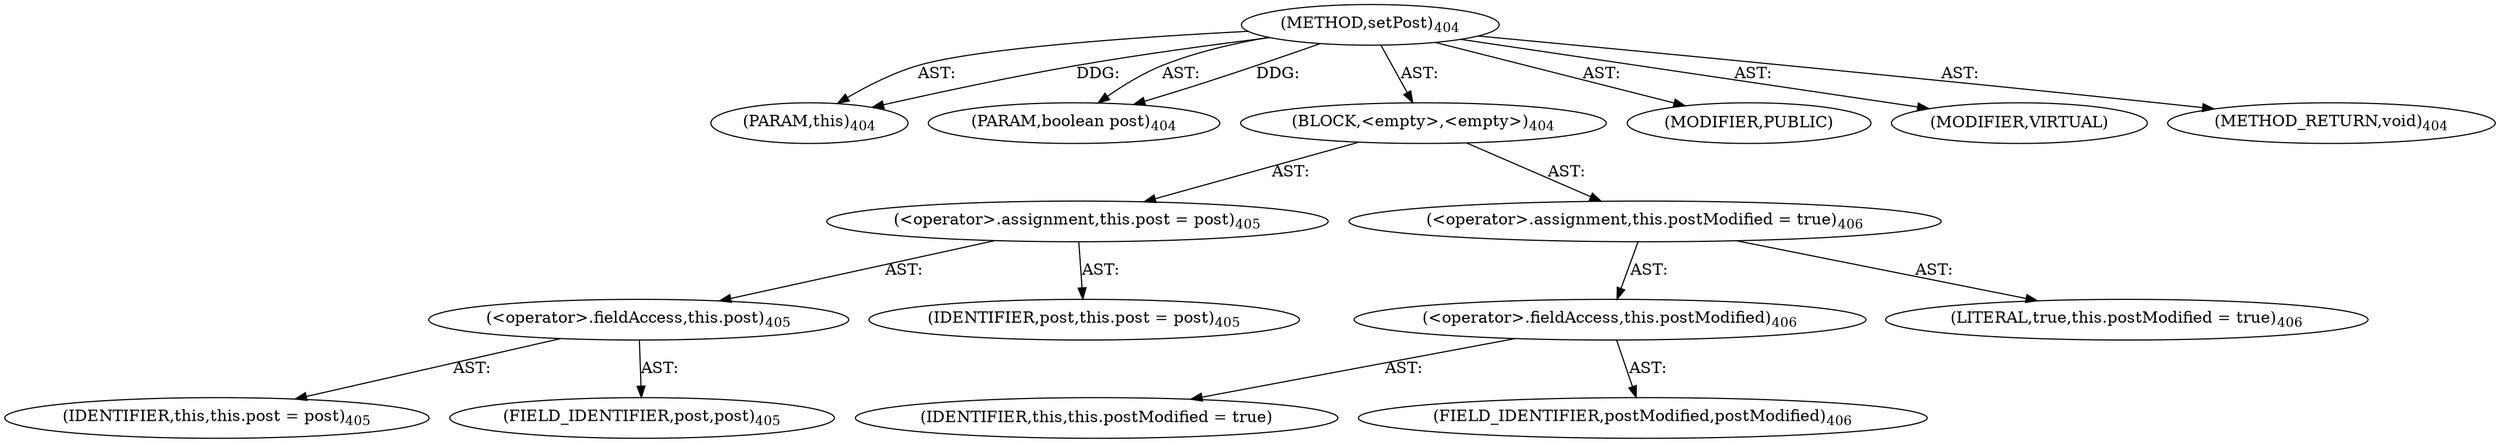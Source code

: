 digraph "setPost" {  
"111669149703" [label = <(METHOD,setPost)<SUB>404</SUB>> ]
"115964116999" [label = <(PARAM,this)<SUB>404</SUB>> ]
"115964117025" [label = <(PARAM,boolean post)<SUB>404</SUB>> ]
"25769803785" [label = <(BLOCK,&lt;empty&gt;,&lt;empty&gt;)<SUB>404</SUB>> ]
"30064771095" [label = <(&lt;operator&gt;.assignment,this.post = post)<SUB>405</SUB>> ]
"30064771096" [label = <(&lt;operator&gt;.fieldAccess,this.post)<SUB>405</SUB>> ]
"68719476747" [label = <(IDENTIFIER,this,this.post = post)<SUB>405</SUB>> ]
"55834574858" [label = <(FIELD_IDENTIFIER,post,post)<SUB>405</SUB>> ]
"68719476819" [label = <(IDENTIFIER,post,this.post = post)<SUB>405</SUB>> ]
"30064771097" [label = <(&lt;operator&gt;.assignment,this.postModified = true)<SUB>406</SUB>> ]
"30064771098" [label = <(&lt;operator&gt;.fieldAccess,this.postModified)<SUB>406</SUB>> ]
"68719476820" [label = <(IDENTIFIER,this,this.postModified = true)> ]
"55834574859" [label = <(FIELD_IDENTIFIER,postModified,postModified)<SUB>406</SUB>> ]
"90194313219" [label = <(LITERAL,true,this.postModified = true)<SUB>406</SUB>> ]
"133143986215" [label = <(MODIFIER,PUBLIC)> ]
"133143986216" [label = <(MODIFIER,VIRTUAL)> ]
"128849018887" [label = <(METHOD_RETURN,void)<SUB>404</SUB>> ]
  "111669149703" -> "115964116999"  [ label = "AST: "] 
  "111669149703" -> "115964117025"  [ label = "AST: "] 
  "111669149703" -> "25769803785"  [ label = "AST: "] 
  "111669149703" -> "133143986215"  [ label = "AST: "] 
  "111669149703" -> "133143986216"  [ label = "AST: "] 
  "111669149703" -> "128849018887"  [ label = "AST: "] 
  "25769803785" -> "30064771095"  [ label = "AST: "] 
  "25769803785" -> "30064771097"  [ label = "AST: "] 
  "30064771095" -> "30064771096"  [ label = "AST: "] 
  "30064771095" -> "68719476819"  [ label = "AST: "] 
  "30064771096" -> "68719476747"  [ label = "AST: "] 
  "30064771096" -> "55834574858"  [ label = "AST: "] 
  "30064771097" -> "30064771098"  [ label = "AST: "] 
  "30064771097" -> "90194313219"  [ label = "AST: "] 
  "30064771098" -> "68719476820"  [ label = "AST: "] 
  "30064771098" -> "55834574859"  [ label = "AST: "] 
  "111669149703" -> "115964116999"  [ label = "DDG: "] 
  "111669149703" -> "115964117025"  [ label = "DDG: "] 
}
